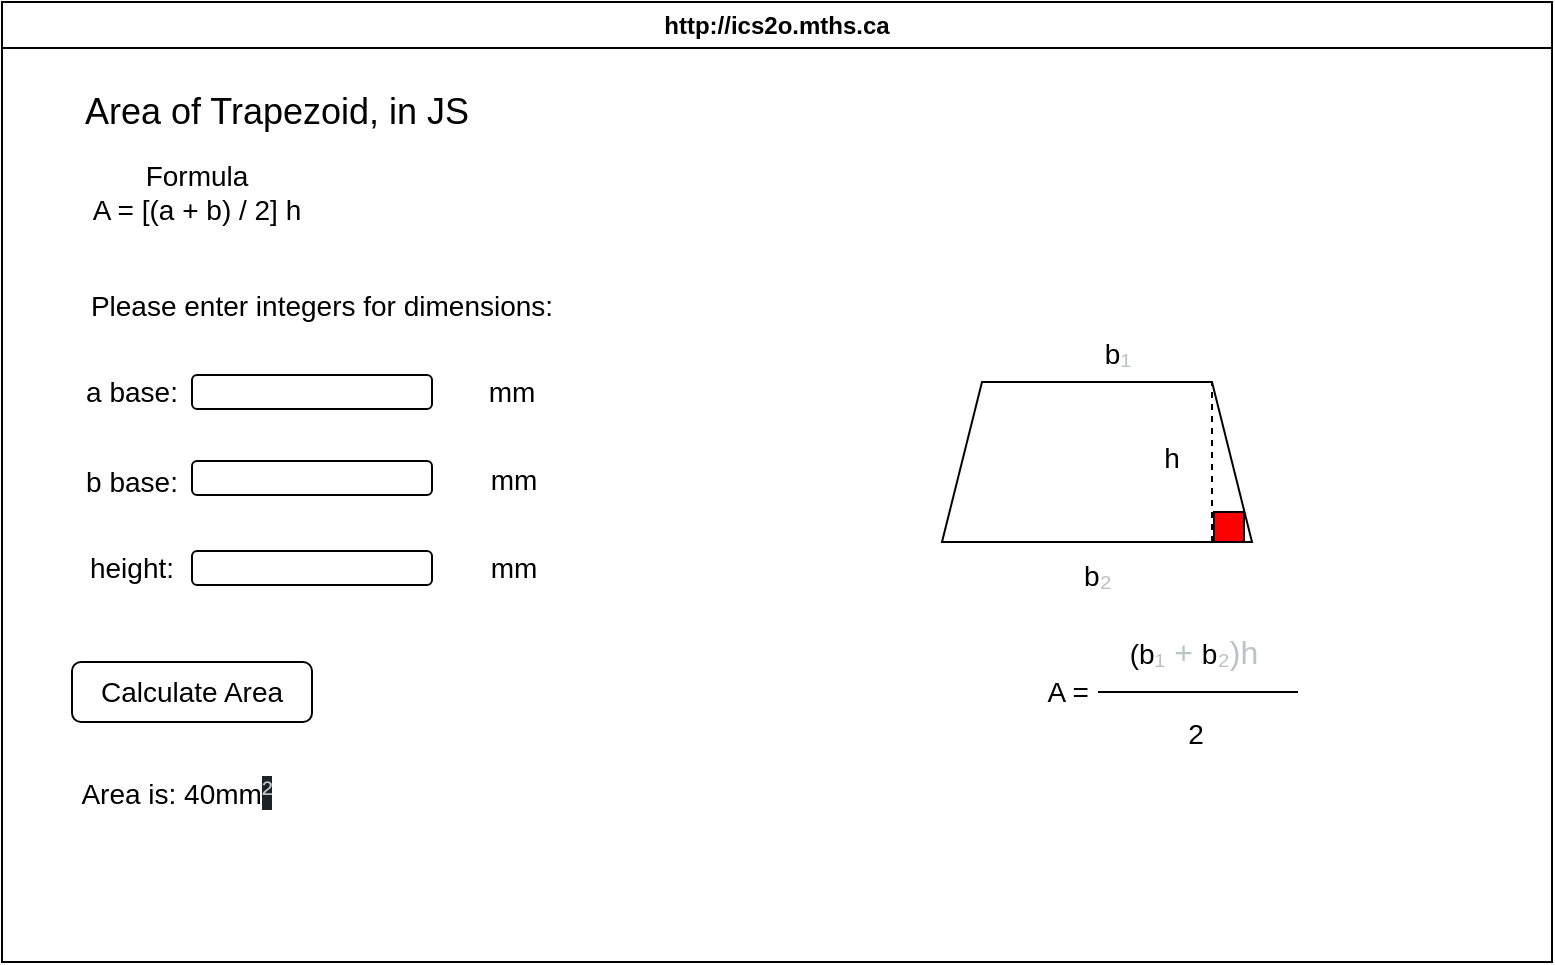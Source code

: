<mxfile>
    <diagram id="HIP3nbAZw_EuaXWnEj3U" name="Page-1">
        <mxGraphModel dx="1108" dy="774" grid="1" gridSize="10" guides="1" tooltips="1" connect="1" arrows="1" fold="1" page="1" pageScale="1" pageWidth="850" pageHeight="1100" math="0" shadow="0">
            <root>
                <mxCell id="0"/>
                <mxCell id="1" parent="0"/>
                <mxCell id="7" value="http://ics2o.mths.ca" style="swimlane;whiteSpace=wrap;html=1;" parent="1" vertex="1">
                    <mxGeometry x="45" y="80" width="775" height="480" as="geometry"/>
                </mxCell>
                <mxCell id="8" value="&lt;font style=&quot;font-size: 18px;&quot;&gt;Area of Trapezoid, in JS&lt;/font&gt;" style="text;html=1;strokeColor=none;fillColor=none;align=center;verticalAlign=middle;whiteSpace=wrap;rounded=0;" vertex="1" parent="7">
                    <mxGeometry x="35" y="40" width="205" height="30" as="geometry"/>
                </mxCell>
                <mxCell id="9" value="&lt;font style=&quot;font-size: 14px;&quot;&gt;Formula&lt;br&gt;A = [(a + b) / 2] h&lt;/font&gt;" style="text;html=1;strokeColor=none;fillColor=none;align=center;verticalAlign=middle;whiteSpace=wrap;rounded=0;" vertex="1" parent="7">
                    <mxGeometry x="35" y="80" width="125" height="30" as="geometry"/>
                </mxCell>
                <mxCell id="11" value="a base:" style="text;html=1;strokeColor=none;fillColor=none;align=center;verticalAlign=middle;whiteSpace=wrap;rounded=0;fontSize=14;" vertex="1" parent="7">
                    <mxGeometry x="35" y="180" width="60" height="30" as="geometry"/>
                </mxCell>
                <mxCell id="12" value="b base:" style="text;html=1;strokeColor=none;fillColor=none;align=center;verticalAlign=middle;whiteSpace=wrap;rounded=0;fontSize=14;" vertex="1" parent="7">
                    <mxGeometry x="35" y="225" width="60" height="30" as="geometry"/>
                </mxCell>
                <mxCell id="14" value="" style="rounded=1;whiteSpace=wrap;html=1;fontSize=14;" vertex="1" parent="7">
                    <mxGeometry x="95" y="186.5" width="120" height="17" as="geometry"/>
                </mxCell>
                <mxCell id="17" value="mm" style="text;html=1;strokeColor=none;fillColor=none;align=center;verticalAlign=middle;whiteSpace=wrap;rounded=0;fontSize=14;" vertex="1" parent="7">
                    <mxGeometry x="225" y="180" width="60" height="30" as="geometry"/>
                </mxCell>
                <mxCell id="20" value="Calculate Area" style="rounded=1;whiteSpace=wrap;html=1;fontSize=14;" vertex="1" parent="7">
                    <mxGeometry x="35" y="330" width="120" height="30" as="geometry"/>
                </mxCell>
                <mxCell id="21" value="Area is: 40mm&lt;span style=&quot;color: rgb(189, 193, 198); font-family: &amp;quot;Google Sans&amp;quot;, arial, sans-serif; font-size: 16px; text-align: start; background-color: rgb(32, 33, 36);&quot;&gt;²&lt;/span&gt;" style="text;html=1;strokeColor=none;fillColor=none;align=center;verticalAlign=middle;whiteSpace=wrap;rounded=0;fontSize=14;" vertex="1" parent="7">
                    <mxGeometry x="35" y="380" width="105" height="30" as="geometry"/>
                </mxCell>
                <mxCell id="22" value="" style="shape=trapezoid;perimeter=trapezoidPerimeter;whiteSpace=wrap;html=1;fixedSize=1;fontSize=14;" vertex="1" parent="7">
                    <mxGeometry x="470" y="190" width="155" height="80" as="geometry"/>
                </mxCell>
                <mxCell id="24" value="b&lt;span style=&quot;color: rgb(189, 193, 198); font-size: 16px; text-align: start;&quot;&gt;₂&lt;/span&gt;" style="text;html=1;strokeColor=none;fillColor=none;align=center;verticalAlign=middle;whiteSpace=wrap;rounded=0;fontSize=14;" vertex="1" parent="7">
                    <mxGeometry x="517.5" y="270.5" width="60" height="30" as="geometry"/>
                </mxCell>
                <mxCell id="26" value="" style="endArrow=none;dashed=1;html=1;fontFamily=Helvetica;fontSize=14;fillColor=#FF0000;" edge="1" parent="7">
                    <mxGeometry width="50" height="50" relative="1" as="geometry">
                        <mxPoint x="605" y="270" as="sourcePoint"/>
                        <mxPoint x="605" y="190" as="targetPoint"/>
                        <Array as="points">
                            <mxPoint x="605" y="210"/>
                        </Array>
                    </mxGeometry>
                </mxCell>
                <mxCell id="27" value="" style="whiteSpace=wrap;html=1;aspect=fixed;labelBackgroundColor=none;fontFamily=Helvetica;fontSize=14;fillColor=#FF0000;" vertex="1" parent="7">
                    <mxGeometry x="606" y="255" width="15" height="15" as="geometry"/>
                </mxCell>
                <mxCell id="30" value="A =&amp;nbsp;" style="text;html=1;strokeColor=none;fillColor=none;align=center;verticalAlign=middle;whiteSpace=wrap;rounded=0;labelBackgroundColor=none;fontFamily=Helvetica;fontSize=14;" vertex="1" parent="7">
                    <mxGeometry x="505" y="330" width="60" height="30" as="geometry"/>
                </mxCell>
                <mxCell id="31" value="" style="endArrow=none;html=1;fontFamily=Helvetica;fontSize=14;fillColor=#FF0000;" edge="1" parent="7">
                    <mxGeometry width="50" height="50" relative="1" as="geometry">
                        <mxPoint x="548" y="345" as="sourcePoint"/>
                        <mxPoint x="648" y="345" as="targetPoint"/>
                    </mxGeometry>
                </mxCell>
                <mxCell id="34" value="(b&lt;span style=&quot;color: rgb(189, 193, 198); font-family: &amp;quot;Google Sans&amp;quot;, arial, sans-serif; font-size: 16px; text-align: start;&quot;&gt;₁ +&amp;nbsp;&lt;/span&gt;b&lt;span style=&quot;color: rgb(189, 193, 198); font-size: 16px; text-align: start;&quot;&gt;₂)h&lt;/span&gt;" style="text;html=1;strokeColor=none;fillColor=none;align=center;verticalAlign=middle;whiteSpace=wrap;rounded=0;labelBackgroundColor=none;fontFamily=Helvetica;fontSize=14;" vertex="1" parent="7">
                    <mxGeometry x="545" y="310" width="102" height="30" as="geometry"/>
                </mxCell>
                <mxCell id="10" value="&lt;span style=&quot;font-size: 14px;&quot;&gt;Please enter integers for dimensions:&lt;/span&gt;" style="text;html=1;strokeColor=none;fillColor=none;align=center;verticalAlign=middle;whiteSpace=wrap;rounded=0;" vertex="1" parent="1">
                    <mxGeometry x="80" y="217" width="250" height="30" as="geometry"/>
                </mxCell>
                <mxCell id="13" value="height:" style="text;html=1;strokeColor=none;fillColor=none;align=center;verticalAlign=middle;whiteSpace=wrap;rounded=0;fontSize=14;" vertex="1" parent="1">
                    <mxGeometry x="80" y="348" width="60" height="30" as="geometry"/>
                </mxCell>
                <mxCell id="15" value="" style="rounded=1;whiteSpace=wrap;html=1;fontSize=14;" vertex="1" parent="1">
                    <mxGeometry x="140" y="309.5" width="120" height="17" as="geometry"/>
                </mxCell>
                <mxCell id="16" value="" style="rounded=1;whiteSpace=wrap;html=1;fontSize=14;" vertex="1" parent="1">
                    <mxGeometry x="140" y="354.5" width="120" height="17" as="geometry"/>
                </mxCell>
                <mxCell id="18" value="mm" style="text;html=1;strokeColor=none;fillColor=none;align=center;verticalAlign=middle;whiteSpace=wrap;rounded=0;fontSize=14;" vertex="1" parent="1">
                    <mxGeometry x="271" y="304" width="60" height="30" as="geometry"/>
                </mxCell>
                <mxCell id="19" value="mm" style="text;html=1;strokeColor=none;fillColor=none;align=center;verticalAlign=middle;whiteSpace=wrap;rounded=0;fontSize=14;" vertex="1" parent="1">
                    <mxGeometry x="271" y="348" width="60" height="30" as="geometry"/>
                </mxCell>
                <mxCell id="25" value="b&lt;span style=&quot;color: rgb(189, 193, 198); font-family: &amp;quot;Google Sans&amp;quot;, arial, sans-serif; font-size: 16px; text-align: start;&quot;&gt;₁&lt;/span&gt;" style="text;html=1;strokeColor=none;fillColor=none;align=center;verticalAlign=middle;whiteSpace=wrap;rounded=0;fontSize=14;" vertex="1" parent="1">
                    <mxGeometry x="572.5" y="239.5" width="60" height="30" as="geometry"/>
                </mxCell>
                <mxCell id="29" value="h" style="text;html=1;strokeColor=none;fillColor=none;align=center;verticalAlign=middle;whiteSpace=wrap;rounded=0;fontSize=14;" vertex="1" parent="1">
                    <mxGeometry x="599.5" y="292.5" width="60" height="30" as="geometry"/>
                </mxCell>
                <mxCell id="35" value="2" style="text;html=1;strokeColor=none;fillColor=none;align=center;verticalAlign=middle;whiteSpace=wrap;rounded=0;labelBackgroundColor=none;fontFamily=Helvetica;fontSize=14;" vertex="1" parent="1">
                    <mxGeometry x="591" y="431" width="102" height="30" as="geometry"/>
                </mxCell>
            </root>
        </mxGraphModel>
    </diagram>
</mxfile>